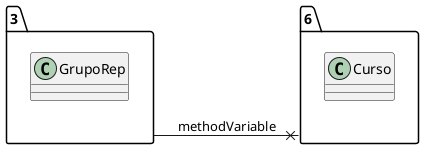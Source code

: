 @startuml 
allow_mixing
left to right direction
package "3"{
class GrupoRep

}
package "6"{
class Curso

}
"3" --x "6":methodVariable
@enduml